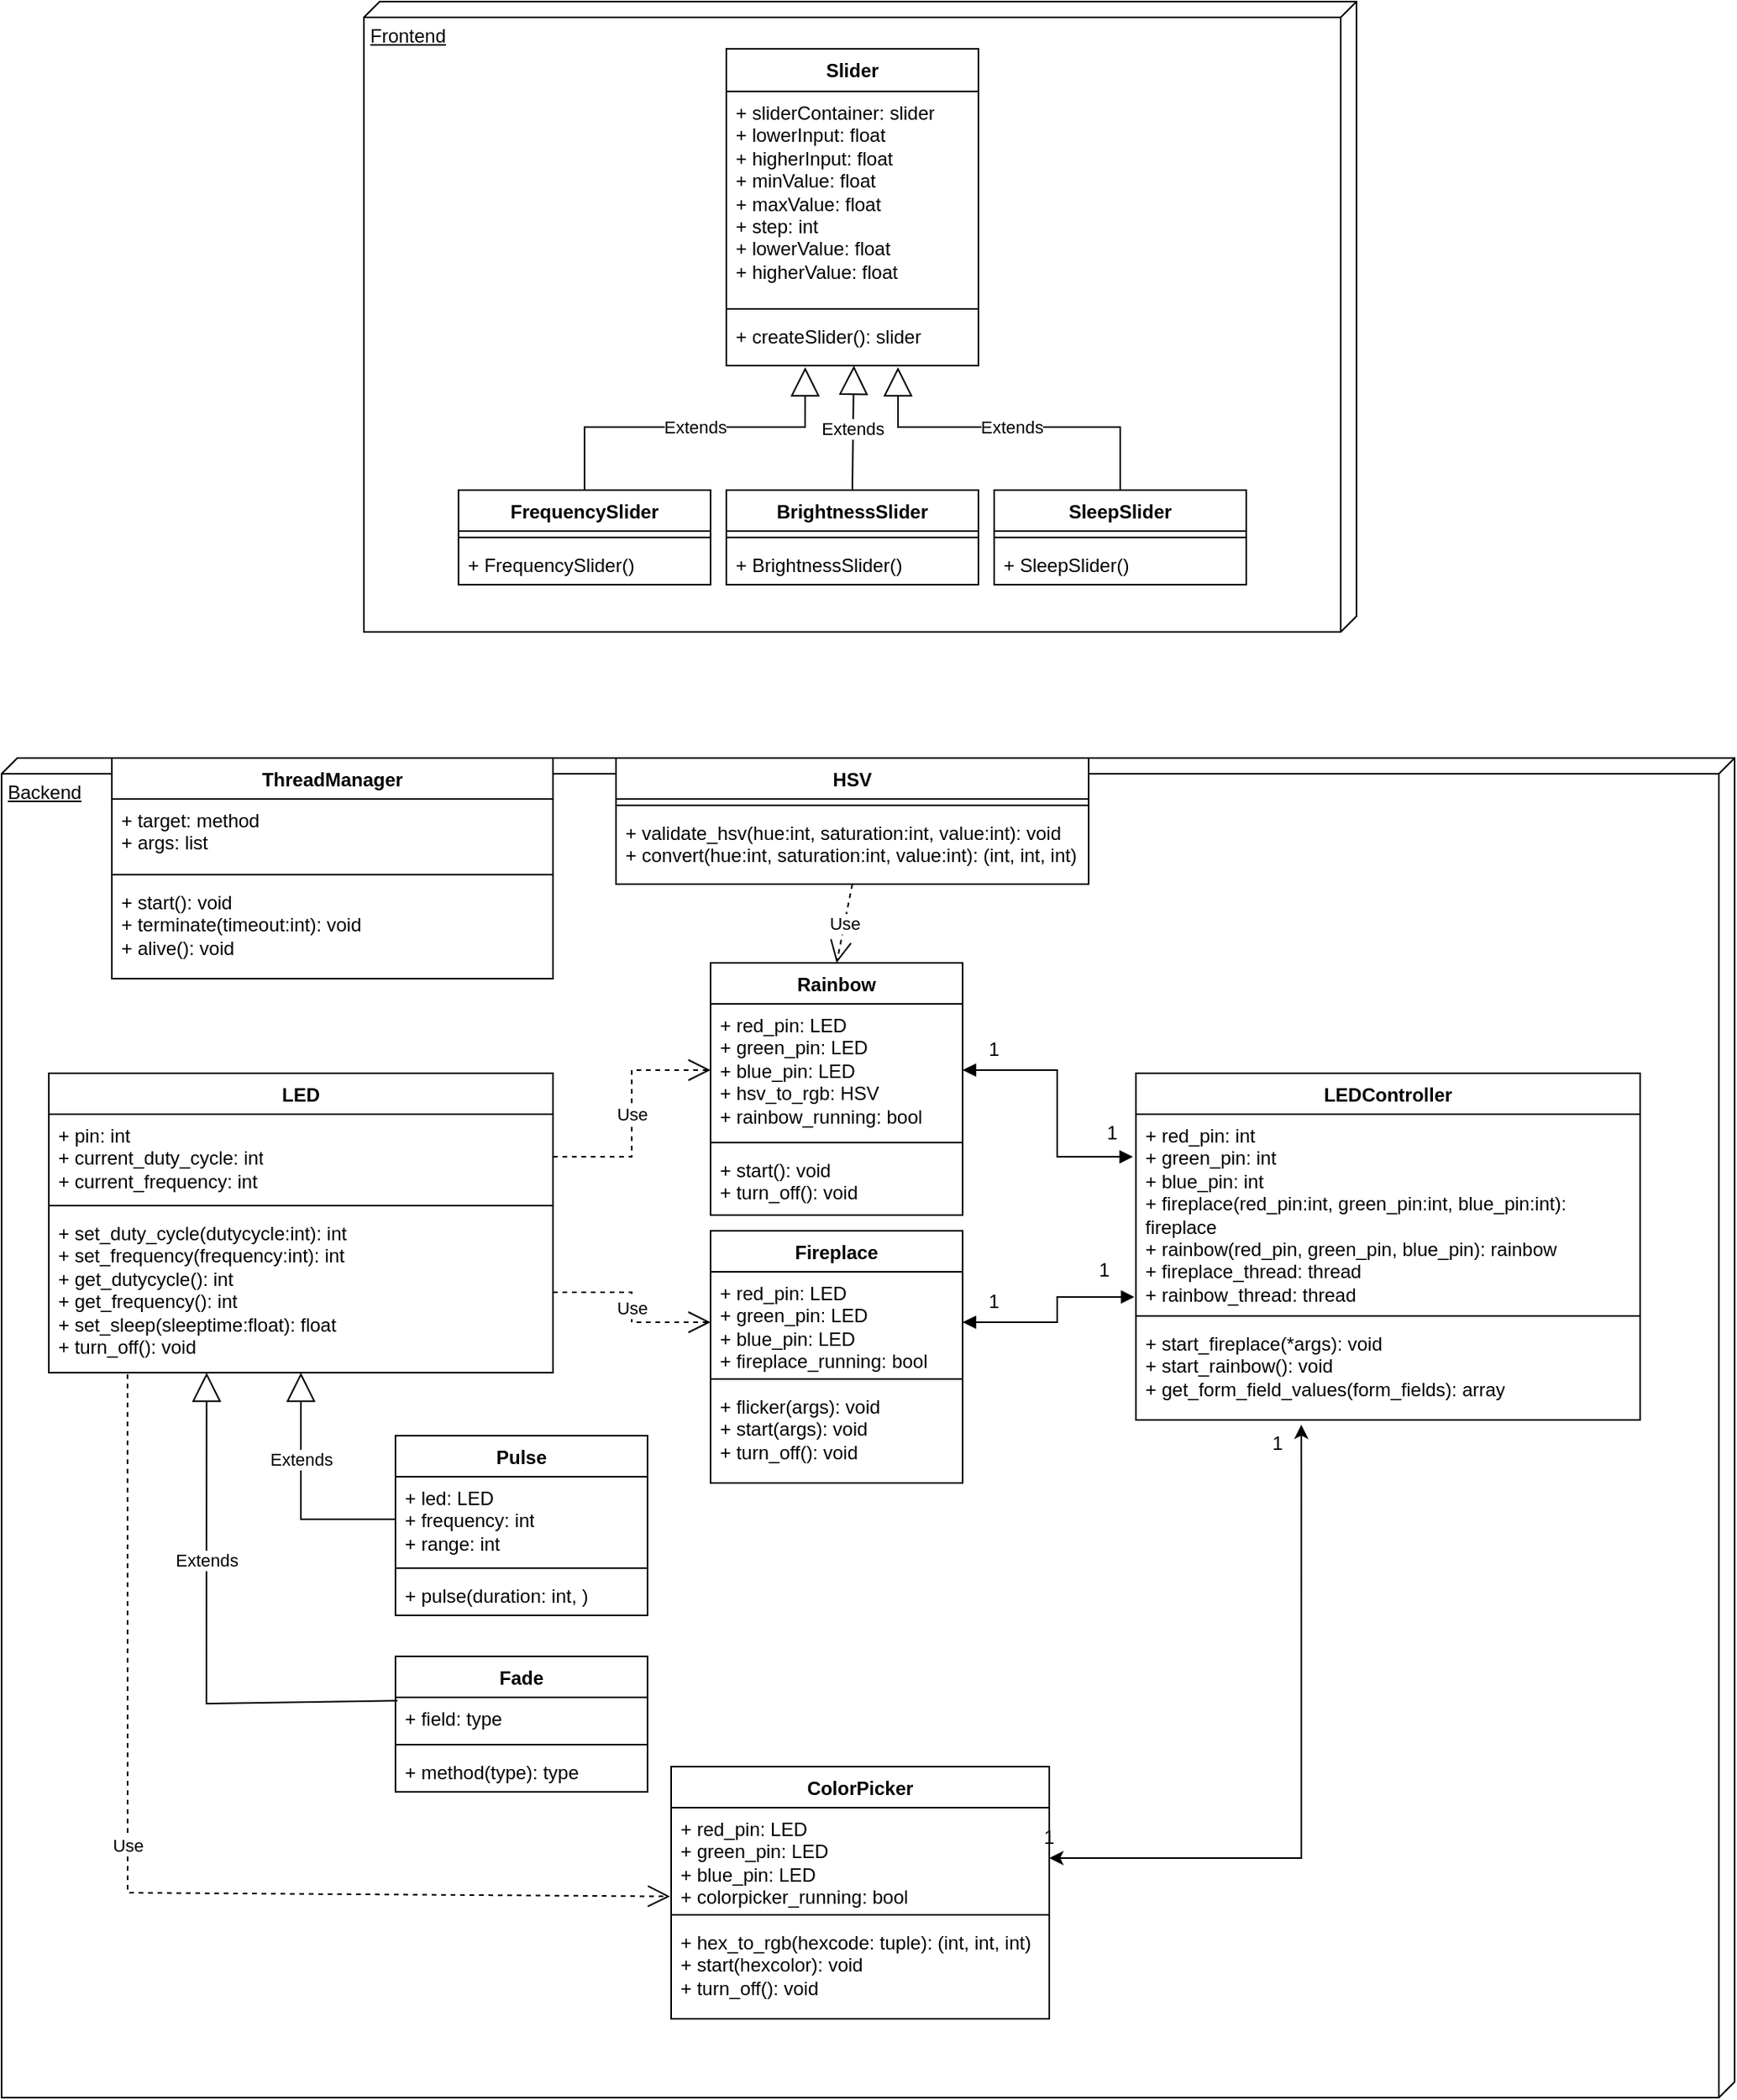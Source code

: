 <mxfile version="21.3.7" type="github">
  <diagram name="Page-1" id="8lPKrEU7bHMMSzuzVbtW">
    <mxGraphModel dx="2045" dy="637" grid="1" gridSize="10" guides="1" tooltips="1" connect="1" arrows="1" fold="1" page="1" pageScale="1" pageWidth="850" pageHeight="1100" math="0" shadow="0">
      <root>
        <mxCell id="0" />
        <mxCell id="1" parent="0" />
        <mxCell id="XjNMTQCaul1xZnKqR4yc-8" value="Frontend" style="verticalAlign=top;align=left;spacingTop=8;spacingLeft=2;spacingRight=12;shape=cube;size=10;direction=south;fontStyle=4;html=1;whiteSpace=wrap;" parent="1" vertex="1">
          <mxGeometry x="110" y="40" width="630" height="400" as="geometry" />
        </mxCell>
        <mxCell id="XjNMTQCaul1xZnKqR4yc-9" value="Backend" style="verticalAlign=top;align=left;spacingTop=8;spacingLeft=2;spacingRight=12;shape=cube;size=10;direction=south;fontStyle=4;html=1;whiteSpace=wrap;" parent="1" vertex="1">
          <mxGeometry x="-120" y="520" width="1100" height="850" as="geometry" />
        </mxCell>
        <mxCell id="XjNMTQCaul1xZnKqR4yc-4" value="Slider" style="swimlane;fontStyle=1;align=center;verticalAlign=top;childLayout=stackLayout;horizontal=1;startSize=27;horizontalStack=0;resizeParent=1;resizeParentMax=0;resizeLast=0;collapsible=1;marginBottom=0;whiteSpace=wrap;html=1;" parent="1" vertex="1">
          <mxGeometry x="340" y="70" width="160" height="201" as="geometry">
            <mxRectangle x="-160" y="460" width="70" height="30" as="alternateBounds" />
          </mxGeometry>
        </mxCell>
        <mxCell id="XjNMTQCaul1xZnKqR4yc-5" value="&lt;div&gt;+ sliderContainer: slider&lt;/div&gt;&lt;div&gt;+ lowerInput: float&lt;/div&gt;&lt;div&gt;+ higherInput: float&lt;/div&gt;&lt;div&gt;+ minValue: float&lt;/div&gt;&lt;div&gt;+ maxValue: float&lt;/div&gt;&lt;div&gt;+ step: int&lt;/div&gt;&lt;div&gt;+ lowerValue: float&lt;/div&gt;&lt;div&gt;+ higherValue: float&lt;br&gt;&lt;/div&gt;&lt;div&gt;&lt;br&gt;&lt;/div&gt;&lt;div&gt;&lt;br&gt; &lt;/div&gt;" style="text;strokeColor=none;fillColor=none;align=left;verticalAlign=top;spacingLeft=4;spacingRight=4;overflow=hidden;rotatable=0;points=[[0,0.5],[1,0.5]];portConstraint=eastwest;whiteSpace=wrap;html=1;" parent="XjNMTQCaul1xZnKqR4yc-4" vertex="1">
          <mxGeometry y="27" width="160" height="134" as="geometry" />
        </mxCell>
        <mxCell id="XjNMTQCaul1xZnKqR4yc-6" value="" style="line;strokeWidth=1;fillColor=none;align=left;verticalAlign=middle;spacingTop=-1;spacingLeft=3;spacingRight=3;rotatable=0;labelPosition=right;points=[];portConstraint=eastwest;strokeColor=inherit;" parent="XjNMTQCaul1xZnKqR4yc-4" vertex="1">
          <mxGeometry y="161" width="160" height="8" as="geometry" />
        </mxCell>
        <mxCell id="XjNMTQCaul1xZnKqR4yc-7" value="&lt;div&gt;+ createSlider(): slider&lt;/div&gt;" style="text;strokeColor=none;fillColor=none;align=left;verticalAlign=top;spacingLeft=4;spacingRight=4;overflow=hidden;rotatable=0;points=[[0,0.5],[1,0.5]];portConstraint=eastwest;whiteSpace=wrap;html=1;" parent="XjNMTQCaul1xZnKqR4yc-4" vertex="1">
          <mxGeometry y="169" width="160" height="32" as="geometry" />
        </mxCell>
        <mxCell id="XjNMTQCaul1xZnKqR4yc-26" value="Extends" style="endArrow=block;endSize=16;endFill=0;html=1;rounded=0;exitX=0.5;exitY=0;exitDx=0;exitDy=0;entryX=0.313;entryY=1.031;entryDx=0;entryDy=0;entryPerimeter=0;" parent="1" source="xdBbtKjgj54eUSS4mFcp-45" target="XjNMTQCaul1xZnKqR4yc-7" edge="1">
          <mxGeometry x="0.009" width="160" relative="1" as="geometry">
            <mxPoint x="230" y="340" as="sourcePoint" />
            <mxPoint x="370" y="310" as="targetPoint" />
            <Array as="points">
              <mxPoint x="250" y="310" />
              <mxPoint x="390" y="310" />
            </Array>
            <mxPoint as="offset" />
          </mxGeometry>
        </mxCell>
        <mxCell id="XjNMTQCaul1xZnKqR4yc-27" value="Extends" style="endArrow=block;endSize=16;endFill=0;html=1;rounded=0;exitX=0.5;exitY=0;exitDx=0;exitDy=0;entryX=0.506;entryY=1;entryDx=0;entryDy=0;entryPerimeter=0;" parent="1" source="xdBbtKjgj54eUSS4mFcp-41" target="XjNMTQCaul1xZnKqR4yc-7" edge="1">
          <mxGeometry width="160" relative="1" as="geometry">
            <mxPoint x="410" y="340" as="sourcePoint" />
            <mxPoint x="570" y="260" as="targetPoint" />
          </mxGeometry>
        </mxCell>
        <mxCell id="XjNMTQCaul1xZnKqR4yc-28" value="Extends" style="endArrow=block;endSize=16;endFill=0;html=1;rounded=0;exitX=0.5;exitY=0;exitDx=0;exitDy=0;entryX=0.681;entryY=1.031;entryDx=0;entryDy=0;entryPerimeter=0;" parent="1" source="xdBbtKjgj54eUSS4mFcp-54" target="XjNMTQCaul1xZnKqR4yc-7" edge="1">
          <mxGeometry width="160" relative="1" as="geometry">
            <mxPoint x="590" y="340" as="sourcePoint" />
            <mxPoint x="680" y="203" as="targetPoint" />
            <Array as="points">
              <mxPoint x="590" y="310" />
              <mxPoint x="520" y="310" />
              <mxPoint x="449" y="310" />
            </Array>
          </mxGeometry>
        </mxCell>
        <mxCell id="xdBbtKjgj54eUSS4mFcp-9" value="LEDController" style="swimlane;fontStyle=1;align=center;verticalAlign=top;childLayout=stackLayout;horizontal=1;startSize=26;horizontalStack=0;resizeParent=1;resizeParentMax=0;resizeLast=0;collapsible=1;marginBottom=0;whiteSpace=wrap;html=1;" parent="1" vertex="1">
          <mxGeometry x="600" y="720" width="320" height="220" as="geometry" />
        </mxCell>
        <mxCell id="xdBbtKjgj54eUSS4mFcp-10" value="&lt;div&gt;+ red_pin: int&lt;/div&gt;&lt;div&gt;+ green_pin: int&lt;/div&gt;&lt;div&gt;+ blue_pin: int&lt;/div&gt;&lt;div&gt;+ fireplace(red_pin:int, green_pin:int, blue_pin:int): fireplace&lt;/div&gt;&lt;div&gt;+ rainbow(red_pin, green_pin, blue_pin): rainbow&lt;/div&gt;&lt;div&gt;+ fireplace_thread: thread&lt;/div&gt;&lt;div&gt;+ rainbow_thread: thread&lt;/div&gt;" style="text;strokeColor=none;fillColor=none;align=left;verticalAlign=top;spacingLeft=4;spacingRight=4;overflow=hidden;rotatable=0;points=[[0,0.5],[1,0.5]];portConstraint=eastwest;whiteSpace=wrap;html=1;" parent="xdBbtKjgj54eUSS4mFcp-9" vertex="1">
          <mxGeometry y="26" width="320" height="124" as="geometry" />
        </mxCell>
        <mxCell id="xdBbtKjgj54eUSS4mFcp-11" value="" style="line;strokeWidth=1;fillColor=none;align=left;verticalAlign=middle;spacingTop=-1;spacingLeft=3;spacingRight=3;rotatable=0;labelPosition=right;points=[];portConstraint=eastwest;strokeColor=inherit;" parent="xdBbtKjgj54eUSS4mFcp-9" vertex="1">
          <mxGeometry y="150" width="320" height="8" as="geometry" />
        </mxCell>
        <mxCell id="xdBbtKjgj54eUSS4mFcp-12" value="&lt;div&gt;+ start_fireplace(*args): void&lt;/div&gt;&lt;div&gt;+ start_rainbow(): void&lt;/div&gt;&lt;div&gt;+ get_form_field_values(form_fields): array&lt;br&gt;&lt;/div&gt;" style="text;strokeColor=none;fillColor=none;align=left;verticalAlign=top;spacingLeft=4;spacingRight=4;overflow=hidden;rotatable=0;points=[[0,0.5],[1,0.5]];portConstraint=eastwest;whiteSpace=wrap;html=1;" parent="xdBbtKjgj54eUSS4mFcp-9" vertex="1">
          <mxGeometry y="158" width="320" height="62" as="geometry" />
        </mxCell>
        <mxCell id="xdBbtKjgj54eUSS4mFcp-13" value="Fireplace" style="swimlane;fontStyle=1;align=center;verticalAlign=top;childLayout=stackLayout;horizontal=1;startSize=26;horizontalStack=0;resizeParent=1;resizeParentMax=0;resizeLast=0;collapsible=1;marginBottom=0;whiteSpace=wrap;html=1;" parent="1" vertex="1">
          <mxGeometry x="330" y="820" width="160" height="160" as="geometry" />
        </mxCell>
        <mxCell id="xdBbtKjgj54eUSS4mFcp-14" value="&lt;div&gt;+ red_pin: LED&lt;/div&gt;&lt;div&gt;+ green_pin: LED&lt;/div&gt;&lt;div&gt;+ blue_pin: LED&lt;/div&gt;&lt;div&gt;+ fireplace_running: bool&lt;br&gt;&lt;/div&gt;" style="text;strokeColor=none;fillColor=none;align=left;verticalAlign=top;spacingLeft=4;spacingRight=4;overflow=hidden;rotatable=0;points=[[0,0.5],[1,0.5]];portConstraint=eastwest;whiteSpace=wrap;html=1;" parent="xdBbtKjgj54eUSS4mFcp-13" vertex="1">
          <mxGeometry y="26" width="160" height="64" as="geometry" />
        </mxCell>
        <mxCell id="xdBbtKjgj54eUSS4mFcp-15" value="" style="line;strokeWidth=1;fillColor=none;align=left;verticalAlign=middle;spacingTop=-1;spacingLeft=3;spacingRight=3;rotatable=0;labelPosition=right;points=[];portConstraint=eastwest;strokeColor=inherit;" parent="xdBbtKjgj54eUSS4mFcp-13" vertex="1">
          <mxGeometry y="90" width="160" height="8" as="geometry" />
        </mxCell>
        <mxCell id="xdBbtKjgj54eUSS4mFcp-16" value="&lt;div&gt;+ flicker(args): void&lt;/div&gt;&lt;div&gt;+ start(args): void&lt;/div&gt;&lt;div&gt;+ turn_off(): void&lt;br&gt;&lt;/div&gt;&lt;div&gt;&lt;br&gt;&lt;/div&gt;" style="text;strokeColor=none;fillColor=none;align=left;verticalAlign=top;spacingLeft=4;spacingRight=4;overflow=hidden;rotatable=0;points=[[0,0.5],[1,0.5]];portConstraint=eastwest;whiteSpace=wrap;html=1;" parent="xdBbtKjgj54eUSS4mFcp-13" vertex="1">
          <mxGeometry y="98" width="160" height="62" as="geometry" />
        </mxCell>
        <mxCell id="xdBbtKjgj54eUSS4mFcp-21" value="HSV" style="swimlane;fontStyle=1;align=center;verticalAlign=top;childLayout=stackLayout;horizontal=1;startSize=26;horizontalStack=0;resizeParent=1;resizeParentMax=0;resizeLast=0;collapsible=1;marginBottom=0;whiteSpace=wrap;html=1;" parent="1" vertex="1">
          <mxGeometry x="270" y="520" width="300" height="80" as="geometry" />
        </mxCell>
        <mxCell id="xdBbtKjgj54eUSS4mFcp-23" value="" style="line;strokeWidth=1;fillColor=none;align=left;verticalAlign=middle;spacingTop=-1;spacingLeft=3;spacingRight=3;rotatable=0;labelPosition=right;points=[];portConstraint=eastwest;strokeColor=inherit;" parent="xdBbtKjgj54eUSS4mFcp-21" vertex="1">
          <mxGeometry y="26" width="300" height="8" as="geometry" />
        </mxCell>
        <mxCell id="xdBbtKjgj54eUSS4mFcp-24" value="&lt;div&gt;+ validate_hsv(hue:int, saturation:int, value:int): void&lt;/div&gt;&lt;div&gt;+ convert(hue:int, saturation:int, value:int): (int, int, int)&lt;br&gt;&lt;/div&gt;" style="text;strokeColor=none;fillColor=none;align=left;verticalAlign=top;spacingLeft=4;spacingRight=4;overflow=hidden;rotatable=0;points=[[0,0.5],[1,0.5]];portConstraint=eastwest;whiteSpace=wrap;html=1;" parent="xdBbtKjgj54eUSS4mFcp-21" vertex="1">
          <mxGeometry y="34" width="300" height="46" as="geometry" />
        </mxCell>
        <mxCell id="xdBbtKjgj54eUSS4mFcp-25" value="LED" style="swimlane;fontStyle=1;align=center;verticalAlign=top;childLayout=stackLayout;horizontal=1;startSize=26;horizontalStack=0;resizeParent=1;resizeParentMax=0;resizeLast=0;collapsible=1;marginBottom=0;whiteSpace=wrap;html=1;" parent="1" vertex="1">
          <mxGeometry x="-90" y="720" width="320" height="190" as="geometry" />
        </mxCell>
        <mxCell id="xdBbtKjgj54eUSS4mFcp-26" value="&lt;div&gt;+ pin: int&lt;/div&gt;&lt;div&gt;+ current_duty_cycle: int&lt;/div&gt;&lt;div&gt;+ current_frequency: int&lt;br&gt;&lt;/div&gt;" style="text;strokeColor=none;fillColor=none;align=left;verticalAlign=top;spacingLeft=4;spacingRight=4;overflow=hidden;rotatable=0;points=[[0,0.5],[1,0.5]];portConstraint=eastwest;whiteSpace=wrap;html=1;" parent="xdBbtKjgj54eUSS4mFcp-25" vertex="1">
          <mxGeometry y="26" width="320" height="54" as="geometry" />
        </mxCell>
        <mxCell id="xdBbtKjgj54eUSS4mFcp-27" value="" style="line;strokeWidth=1;fillColor=none;align=left;verticalAlign=middle;spacingTop=-1;spacingLeft=3;spacingRight=3;rotatable=0;labelPosition=right;points=[];portConstraint=eastwest;strokeColor=inherit;" parent="xdBbtKjgj54eUSS4mFcp-25" vertex="1">
          <mxGeometry y="80" width="320" height="8" as="geometry" />
        </mxCell>
        <mxCell id="xdBbtKjgj54eUSS4mFcp-28" value="&lt;div&gt;+ set_duty_cycle(dutycycle:int): int&lt;/div&gt;&lt;div&gt;+ set_frequency(frequency:int): int&lt;/div&gt;&lt;div&gt;+ get_dutycycle(): int&lt;/div&gt;&lt;div&gt;+ get_frequency(): int&lt;/div&gt;&lt;div&gt;+ set_sleep(sleeptime:float): float&lt;/div&gt;&lt;div&gt;+ turn_off(): void&lt;br&gt;&lt;/div&gt;" style="text;strokeColor=none;fillColor=none;align=left;verticalAlign=top;spacingLeft=4;spacingRight=4;overflow=hidden;rotatable=0;points=[[0,0.5],[1,0.5]];portConstraint=eastwest;whiteSpace=wrap;html=1;" parent="xdBbtKjgj54eUSS4mFcp-25" vertex="1">
          <mxGeometry y="88" width="320" height="102" as="geometry" />
        </mxCell>
        <mxCell id="xdBbtKjgj54eUSS4mFcp-29" value="ThreadManager" style="swimlane;fontStyle=1;align=center;verticalAlign=top;childLayout=stackLayout;horizontal=1;startSize=26;horizontalStack=0;resizeParent=1;resizeParentMax=0;resizeLast=0;collapsible=1;marginBottom=0;whiteSpace=wrap;html=1;" parent="1" vertex="1">
          <mxGeometry x="-50" y="520" width="280" height="140" as="geometry" />
        </mxCell>
        <mxCell id="xdBbtKjgj54eUSS4mFcp-30" value="&lt;div&gt;+ target: method&lt;/div&gt;&lt;div&gt;+ args: list&lt;br&gt;&lt;/div&gt;" style="text;strokeColor=none;fillColor=none;align=left;verticalAlign=top;spacingLeft=4;spacingRight=4;overflow=hidden;rotatable=0;points=[[0,0.5],[1,0.5]];portConstraint=eastwest;whiteSpace=wrap;html=1;" parent="xdBbtKjgj54eUSS4mFcp-29" vertex="1">
          <mxGeometry y="26" width="280" height="44" as="geometry" />
        </mxCell>
        <mxCell id="xdBbtKjgj54eUSS4mFcp-31" value="" style="line;strokeWidth=1;fillColor=none;align=left;verticalAlign=middle;spacingTop=-1;spacingLeft=3;spacingRight=3;rotatable=0;labelPosition=right;points=[];portConstraint=eastwest;strokeColor=inherit;" parent="xdBbtKjgj54eUSS4mFcp-29" vertex="1">
          <mxGeometry y="70" width="280" height="8" as="geometry" />
        </mxCell>
        <mxCell id="xdBbtKjgj54eUSS4mFcp-32" value="&lt;div&gt;+ start(): void&lt;/div&gt;&lt;div&gt;+ terminate(timeout:int): void&lt;/div&gt;&lt;div&gt;+ alive(): void&lt;br&gt;&lt;/div&gt;" style="text;strokeColor=none;fillColor=none;align=left;verticalAlign=top;spacingLeft=4;spacingRight=4;overflow=hidden;rotatable=0;points=[[0,0.5],[1,0.5]];portConstraint=eastwest;whiteSpace=wrap;html=1;" parent="xdBbtKjgj54eUSS4mFcp-29" vertex="1">
          <mxGeometry y="78" width="280" height="62" as="geometry" />
        </mxCell>
        <mxCell id="xdBbtKjgj54eUSS4mFcp-33" value="Rainbow" style="swimlane;fontStyle=1;align=center;verticalAlign=top;childLayout=stackLayout;horizontal=1;startSize=26;horizontalStack=0;resizeParent=1;resizeParentMax=0;resizeLast=0;collapsible=1;marginBottom=0;whiteSpace=wrap;html=1;" parent="1" vertex="1">
          <mxGeometry x="330" y="650" width="160" height="160" as="geometry" />
        </mxCell>
        <mxCell id="xdBbtKjgj54eUSS4mFcp-34" value="&lt;div&gt;+ red_pin: LED&lt;/div&gt;&lt;div&gt;+ green_pin: LED&lt;/div&gt;&lt;div&gt;+ blue_pin: LED&lt;/div&gt;&lt;div&gt;+ hsv_to_rgb: HSV&lt;/div&gt;&lt;div&gt;+ rainbow_running: bool&lt;br&gt;&lt;/div&gt;" style="text;strokeColor=none;fillColor=none;align=left;verticalAlign=top;spacingLeft=4;spacingRight=4;overflow=hidden;rotatable=0;points=[[0,0.5],[1,0.5]];portConstraint=eastwest;whiteSpace=wrap;html=1;" parent="xdBbtKjgj54eUSS4mFcp-33" vertex="1">
          <mxGeometry y="26" width="160" height="84" as="geometry" />
        </mxCell>
        <mxCell id="xdBbtKjgj54eUSS4mFcp-35" value="" style="line;strokeWidth=1;fillColor=none;align=left;verticalAlign=middle;spacingTop=-1;spacingLeft=3;spacingRight=3;rotatable=0;labelPosition=right;points=[];portConstraint=eastwest;strokeColor=inherit;" parent="xdBbtKjgj54eUSS4mFcp-33" vertex="1">
          <mxGeometry y="110" width="160" height="8" as="geometry" />
        </mxCell>
        <mxCell id="xdBbtKjgj54eUSS4mFcp-36" value="&lt;div&gt;+ start(): void&lt;/div&gt;&lt;div&gt;+ turn_off(): void&lt;br&gt;&lt;/div&gt;" style="text;strokeColor=none;fillColor=none;align=left;verticalAlign=top;spacingLeft=4;spacingRight=4;overflow=hidden;rotatable=0;points=[[0,0.5],[1,0.5]];portConstraint=eastwest;whiteSpace=wrap;html=1;" parent="xdBbtKjgj54eUSS4mFcp-33" vertex="1">
          <mxGeometry y="118" width="160" height="42" as="geometry" />
        </mxCell>
        <mxCell id="xdBbtKjgj54eUSS4mFcp-41" value="BrightnessSlider" style="swimlane;fontStyle=1;align=center;verticalAlign=top;childLayout=stackLayout;horizontal=1;startSize=26;horizontalStack=0;resizeParent=1;resizeParentMax=0;resizeLast=0;collapsible=1;marginBottom=0;whiteSpace=wrap;html=1;" parent="1" vertex="1">
          <mxGeometry x="340" y="350" width="160" height="60" as="geometry" />
        </mxCell>
        <mxCell id="xdBbtKjgj54eUSS4mFcp-43" value="" style="line;strokeWidth=1;fillColor=none;align=left;verticalAlign=middle;spacingTop=-1;spacingLeft=3;spacingRight=3;rotatable=0;labelPosition=right;points=[];portConstraint=eastwest;strokeColor=inherit;" parent="xdBbtKjgj54eUSS4mFcp-41" vertex="1">
          <mxGeometry y="26" width="160" height="8" as="geometry" />
        </mxCell>
        <mxCell id="xdBbtKjgj54eUSS4mFcp-44" value="+ BrightnessSlider()" style="text;strokeColor=none;fillColor=none;align=left;verticalAlign=top;spacingLeft=4;spacingRight=4;overflow=hidden;rotatable=0;points=[[0,0.5],[1,0.5]];portConstraint=eastwest;whiteSpace=wrap;html=1;" parent="xdBbtKjgj54eUSS4mFcp-41" vertex="1">
          <mxGeometry y="34" width="160" height="26" as="geometry" />
        </mxCell>
        <mxCell id="xdBbtKjgj54eUSS4mFcp-45" value="FrequencySlider" style="swimlane;fontStyle=1;align=center;verticalAlign=top;childLayout=stackLayout;horizontal=1;startSize=26;horizontalStack=0;resizeParent=1;resizeParentMax=0;resizeLast=0;collapsible=1;marginBottom=0;whiteSpace=wrap;html=1;" parent="1" vertex="1">
          <mxGeometry x="170" y="350" width="160" height="60" as="geometry" />
        </mxCell>
        <mxCell id="xdBbtKjgj54eUSS4mFcp-46" value="" style="line;strokeWidth=1;fillColor=none;align=left;verticalAlign=middle;spacingTop=-1;spacingLeft=3;spacingRight=3;rotatable=0;labelPosition=right;points=[];portConstraint=eastwest;strokeColor=inherit;" parent="xdBbtKjgj54eUSS4mFcp-45" vertex="1">
          <mxGeometry y="26" width="160" height="8" as="geometry" />
        </mxCell>
        <mxCell id="xdBbtKjgj54eUSS4mFcp-47" value="+ FrequencySlider()" style="text;strokeColor=none;fillColor=none;align=left;verticalAlign=top;spacingLeft=4;spacingRight=4;overflow=hidden;rotatable=0;points=[[0,0.5],[1,0.5]];portConstraint=eastwest;whiteSpace=wrap;html=1;" parent="xdBbtKjgj54eUSS4mFcp-45" vertex="1">
          <mxGeometry y="34" width="160" height="26" as="geometry" />
        </mxCell>
        <mxCell id="xdBbtKjgj54eUSS4mFcp-54" value="SleepSlider" style="swimlane;fontStyle=1;align=center;verticalAlign=top;childLayout=stackLayout;horizontal=1;startSize=26;horizontalStack=0;resizeParent=1;resizeParentMax=0;resizeLast=0;collapsible=1;marginBottom=0;whiteSpace=wrap;html=1;" parent="1" vertex="1">
          <mxGeometry x="510" y="350" width="160" height="60" as="geometry" />
        </mxCell>
        <mxCell id="xdBbtKjgj54eUSS4mFcp-56" value="" style="line;strokeWidth=1;fillColor=none;align=left;verticalAlign=middle;spacingTop=-1;spacingLeft=3;spacingRight=3;rotatable=0;labelPosition=right;points=[];portConstraint=eastwest;strokeColor=inherit;" parent="xdBbtKjgj54eUSS4mFcp-54" vertex="1">
          <mxGeometry y="26" width="160" height="8" as="geometry" />
        </mxCell>
        <mxCell id="xdBbtKjgj54eUSS4mFcp-57" value="+ SleepSlider()" style="text;strokeColor=none;fillColor=none;align=left;verticalAlign=top;spacingLeft=4;spacingRight=4;overflow=hidden;rotatable=0;points=[[0,0.5],[1,0.5]];portConstraint=eastwest;whiteSpace=wrap;html=1;" parent="xdBbtKjgj54eUSS4mFcp-54" vertex="1">
          <mxGeometry y="34" width="160" height="26" as="geometry" />
        </mxCell>
        <mxCell id="xdBbtKjgj54eUSS4mFcp-66" value="Use" style="endArrow=open;endSize=12;dashed=1;html=1;rounded=0;exitX=0.5;exitY=1;exitDx=0;exitDy=0;entryX=0.5;entryY=0;entryDx=0;entryDy=0;" parent="1" source="xdBbtKjgj54eUSS4mFcp-21" target="xdBbtKjgj54eUSS4mFcp-33" edge="1">
          <mxGeometry width="160" relative="1" as="geometry">
            <mxPoint x="280" y="660" as="sourcePoint" />
            <mxPoint x="440" y="660" as="targetPoint" />
          </mxGeometry>
        </mxCell>
        <mxCell id="xdBbtKjgj54eUSS4mFcp-67" value="Use" style="endArrow=open;endSize=12;dashed=1;html=1;rounded=0;exitX=1;exitY=0.5;exitDx=0;exitDy=0;entryX=0;entryY=0.5;entryDx=0;entryDy=0;" parent="1" source="xdBbtKjgj54eUSS4mFcp-26" target="xdBbtKjgj54eUSS4mFcp-34" edge="1">
          <mxGeometry width="160" relative="1" as="geometry">
            <mxPoint x="270" y="753" as="sourcePoint" />
            <mxPoint x="75" y="760" as="targetPoint" />
            <Array as="points">
              <mxPoint x="280" y="773" />
              <mxPoint x="280" y="718" />
            </Array>
          </mxGeometry>
        </mxCell>
        <mxCell id="xdBbtKjgj54eUSS4mFcp-68" value="Use" style="endArrow=open;endSize=12;dashed=1;html=1;rounded=0;exitX=1;exitY=0.5;exitDx=0;exitDy=0;entryX=0;entryY=0.5;entryDx=0;entryDy=0;" parent="1" source="xdBbtKjgj54eUSS4mFcp-28" target="xdBbtKjgj54eUSS4mFcp-14" edge="1">
          <mxGeometry width="160" relative="1" as="geometry">
            <mxPoint x="270" y="839" as="sourcePoint" />
            <mxPoint x="340" y="768" as="targetPoint" />
            <Array as="points">
              <mxPoint x="280" y="859" />
              <mxPoint x="280" y="878" />
              <mxPoint x="310" y="878" />
            </Array>
          </mxGeometry>
        </mxCell>
        <mxCell id="xdBbtKjgj54eUSS4mFcp-70" value="" style="endArrow=block;startArrow=block;endFill=1;startFill=1;html=1;rounded=0;entryX=-0.006;entryY=0.218;entryDx=0;entryDy=0;entryPerimeter=0;exitX=1;exitY=0.5;exitDx=0;exitDy=0;" parent="1" source="xdBbtKjgj54eUSS4mFcp-34" target="xdBbtKjgj54eUSS4mFcp-10" edge="1">
          <mxGeometry width="160" relative="1" as="geometry">
            <mxPoint x="450" y="740" as="sourcePoint" />
            <mxPoint x="640" y="650" as="targetPoint" />
            <Array as="points">
              <mxPoint x="550" y="718" />
              <mxPoint x="550" y="773" />
            </Array>
          </mxGeometry>
        </mxCell>
        <mxCell id="xdBbtKjgj54eUSS4mFcp-71" value="" style="endArrow=block;startArrow=block;endFill=1;startFill=1;html=1;rounded=0;entryX=-0.003;entryY=0.935;entryDx=0;entryDy=0;entryPerimeter=0;exitX=1;exitY=0.5;exitDx=0;exitDy=0;" parent="1" source="xdBbtKjgj54eUSS4mFcp-14" target="xdBbtKjgj54eUSS4mFcp-10" edge="1">
          <mxGeometry width="160" relative="1" as="geometry">
            <mxPoint x="460" y="890" as="sourcePoint" />
            <mxPoint x="598" y="923" as="targetPoint" />
            <Array as="points">
              <mxPoint x="550" y="878" />
              <mxPoint x="550" y="862" />
            </Array>
          </mxGeometry>
        </mxCell>
        <mxCell id="xdBbtKjgj54eUSS4mFcp-72" value="1" style="text;html=1;strokeColor=none;fillColor=none;align=center;verticalAlign=middle;whiteSpace=wrap;rounded=0;" parent="1" vertex="1">
          <mxGeometry x="480" y="690" width="60" height="30" as="geometry" />
        </mxCell>
        <mxCell id="xdBbtKjgj54eUSS4mFcp-73" value="1" style="text;html=1;strokeColor=none;fillColor=none;align=center;verticalAlign=middle;whiteSpace=wrap;rounded=0;" parent="1" vertex="1">
          <mxGeometry x="555" y="743" width="60" height="30" as="geometry" />
        </mxCell>
        <mxCell id="xdBbtKjgj54eUSS4mFcp-74" value="1" style="text;html=1;strokeColor=none;fillColor=none;align=center;verticalAlign=middle;whiteSpace=wrap;rounded=0;" parent="1" vertex="1">
          <mxGeometry x="480" y="850" width="60" height="30" as="geometry" />
        </mxCell>
        <mxCell id="xdBbtKjgj54eUSS4mFcp-75" value="1" style="text;html=1;strokeColor=none;fillColor=none;align=center;verticalAlign=middle;whiteSpace=wrap;rounded=0;" parent="1" vertex="1">
          <mxGeometry x="550" y="830" width="60" height="30" as="geometry" />
        </mxCell>
        <mxCell id="itjI0U0Z8RMoFl8-Y6xF-1" value="Pulse" style="swimlane;fontStyle=1;align=center;verticalAlign=top;childLayout=stackLayout;horizontal=1;startSize=26;horizontalStack=0;resizeParent=1;resizeParentMax=0;resizeLast=0;collapsible=1;marginBottom=0;whiteSpace=wrap;html=1;" parent="1" vertex="1">
          <mxGeometry x="130" y="950" width="160" height="114" as="geometry" />
        </mxCell>
        <mxCell id="itjI0U0Z8RMoFl8-Y6xF-2" value="&lt;div&gt;+ led: LED&lt;/div&gt;&lt;div&gt;+ frequency: int&lt;/div&gt;&lt;div&gt;+ range: int&lt;br&gt;&lt;/div&gt;" style="text;strokeColor=none;fillColor=none;align=left;verticalAlign=top;spacingLeft=4;spacingRight=4;overflow=hidden;rotatable=0;points=[[0,0.5],[1,0.5]];portConstraint=eastwest;whiteSpace=wrap;html=1;" parent="itjI0U0Z8RMoFl8-Y6xF-1" vertex="1">
          <mxGeometry y="26" width="160" height="54" as="geometry" />
        </mxCell>
        <mxCell id="itjI0U0Z8RMoFl8-Y6xF-3" value="" style="line;strokeWidth=1;fillColor=none;align=left;verticalAlign=middle;spacingTop=-1;spacingLeft=3;spacingRight=3;rotatable=0;labelPosition=right;points=[];portConstraint=eastwest;strokeColor=inherit;" parent="itjI0U0Z8RMoFl8-Y6xF-1" vertex="1">
          <mxGeometry y="80" width="160" height="8" as="geometry" />
        </mxCell>
        <mxCell id="itjI0U0Z8RMoFl8-Y6xF-4" value="+ pulse(duration: int, )" style="text;strokeColor=none;fillColor=none;align=left;verticalAlign=top;spacingLeft=4;spacingRight=4;overflow=hidden;rotatable=0;points=[[0,0.5],[1,0.5]];portConstraint=eastwest;whiteSpace=wrap;html=1;" parent="itjI0U0Z8RMoFl8-Y6xF-1" vertex="1">
          <mxGeometry y="88" width="160" height="26" as="geometry" />
        </mxCell>
        <mxCell id="itjI0U0Z8RMoFl8-Y6xF-5" value="Fade" style="swimlane;fontStyle=1;align=center;verticalAlign=top;childLayout=stackLayout;horizontal=1;startSize=26;horizontalStack=0;resizeParent=1;resizeParentMax=0;resizeLast=0;collapsible=1;marginBottom=0;whiteSpace=wrap;html=1;" parent="1" vertex="1">
          <mxGeometry x="130" y="1090" width="160" height="86" as="geometry" />
        </mxCell>
        <mxCell id="itjI0U0Z8RMoFl8-Y6xF-6" value="+ field: type" style="text;strokeColor=none;fillColor=none;align=left;verticalAlign=top;spacingLeft=4;spacingRight=4;overflow=hidden;rotatable=0;points=[[0,0.5],[1,0.5]];portConstraint=eastwest;whiteSpace=wrap;html=1;" parent="itjI0U0Z8RMoFl8-Y6xF-5" vertex="1">
          <mxGeometry y="26" width="160" height="26" as="geometry" />
        </mxCell>
        <mxCell id="itjI0U0Z8RMoFl8-Y6xF-7" value="" style="line;strokeWidth=1;fillColor=none;align=left;verticalAlign=middle;spacingTop=-1;spacingLeft=3;spacingRight=3;rotatable=0;labelPosition=right;points=[];portConstraint=eastwest;strokeColor=inherit;" parent="itjI0U0Z8RMoFl8-Y6xF-5" vertex="1">
          <mxGeometry y="52" width="160" height="8" as="geometry" />
        </mxCell>
        <mxCell id="itjI0U0Z8RMoFl8-Y6xF-8" value="+ method(type): type" style="text;strokeColor=none;fillColor=none;align=left;verticalAlign=top;spacingLeft=4;spacingRight=4;overflow=hidden;rotatable=0;points=[[0,0.5],[1,0.5]];portConstraint=eastwest;whiteSpace=wrap;html=1;" parent="itjI0U0Z8RMoFl8-Y6xF-5" vertex="1">
          <mxGeometry y="60" width="160" height="26" as="geometry" />
        </mxCell>
        <mxCell id="shz0pCkns4-Cvd55Sxsb-1" value="ColorPicker" style="swimlane;fontStyle=1;align=center;verticalAlign=top;childLayout=stackLayout;horizontal=1;startSize=26;horizontalStack=0;resizeParent=1;resizeParentMax=0;resizeLast=0;collapsible=1;marginBottom=0;whiteSpace=wrap;html=1;" vertex="1" parent="1">
          <mxGeometry x="305" y="1160" width="240" height="160" as="geometry" />
        </mxCell>
        <mxCell id="shz0pCkns4-Cvd55Sxsb-2" value="&lt;div&gt;+ red_pin: LED&lt;/div&gt;&lt;div&gt;+ green_pin: LED&lt;/div&gt;&lt;div&gt;+ blue_pin: LED&lt;/div&gt;&lt;div&gt;+ colorpicker_running: bool&lt;br&gt;&lt;/div&gt;" style="text;strokeColor=none;fillColor=none;align=left;verticalAlign=top;spacingLeft=4;spacingRight=4;overflow=hidden;rotatable=0;points=[[0,0.5],[1,0.5]];portConstraint=eastwest;whiteSpace=wrap;html=1;" vertex="1" parent="shz0pCkns4-Cvd55Sxsb-1">
          <mxGeometry y="26" width="240" height="64" as="geometry" />
        </mxCell>
        <mxCell id="shz0pCkns4-Cvd55Sxsb-3" value="" style="line;strokeWidth=1;fillColor=none;align=left;verticalAlign=middle;spacingTop=-1;spacingLeft=3;spacingRight=3;rotatable=0;labelPosition=right;points=[];portConstraint=eastwest;strokeColor=inherit;" vertex="1" parent="shz0pCkns4-Cvd55Sxsb-1">
          <mxGeometry y="90" width="240" height="8" as="geometry" />
        </mxCell>
        <mxCell id="shz0pCkns4-Cvd55Sxsb-4" value="&lt;div&gt;+ hex_to_rgb(hexcode: tuple): (int, int, int)&lt;br&gt;&lt;/div&gt;&lt;div&gt;+ start(hexcolor): void&lt;/div&gt;&lt;div&gt;+ turn_off(): void&lt;br&gt;&lt;/div&gt;&lt;div&gt;&lt;br&gt;&lt;/div&gt;" style="text;strokeColor=none;fillColor=none;align=left;verticalAlign=top;spacingLeft=4;spacingRight=4;overflow=hidden;rotatable=0;points=[[0,0.5],[1,0.5]];portConstraint=eastwest;whiteSpace=wrap;html=1;" vertex="1" parent="shz0pCkns4-Cvd55Sxsb-1">
          <mxGeometry y="98" width="240" height="62" as="geometry" />
        </mxCell>
        <mxCell id="shz0pCkns4-Cvd55Sxsb-6" value="" style="endArrow=classic;startArrow=classic;html=1;rounded=0;exitX=1;exitY=0.5;exitDx=0;exitDy=0;entryX=0.328;entryY=1.048;entryDx=0;entryDy=0;entryPerimeter=0;" edge="1" parent="1" source="shz0pCkns4-Cvd55Sxsb-2" target="xdBbtKjgj54eUSS4mFcp-12">
          <mxGeometry width="50" height="50" relative="1" as="geometry">
            <mxPoint x="590" y="1056" as="sourcePoint" />
            <mxPoint x="640" y="1006" as="targetPoint" />
            <Array as="points">
              <mxPoint x="705" y="1218" />
            </Array>
          </mxGeometry>
        </mxCell>
        <mxCell id="shz0pCkns4-Cvd55Sxsb-7" value="Use" style="endArrow=open;endSize=12;dashed=1;html=1;rounded=0;exitX=0.156;exitY=1.01;exitDx=0;exitDy=0;entryX=-0.003;entryY=0.88;entryDx=0;entryDy=0;exitPerimeter=0;entryPerimeter=0;" edge="1" parent="1" source="xdBbtKjgj54eUSS4mFcp-28" target="shz0pCkns4-Cvd55Sxsb-2">
          <mxGeometry x="-0.112" width="160" relative="1" as="geometry">
            <mxPoint x="50" y="1146" as="sourcePoint" />
            <mxPoint x="150" y="1165" as="targetPoint" />
            <Array as="points">
              <mxPoint x="-40" y="1240" />
            </Array>
            <mxPoint as="offset" />
          </mxGeometry>
        </mxCell>
        <mxCell id="shz0pCkns4-Cvd55Sxsb-8" value="1" style="text;html=1;strokeColor=none;fillColor=none;align=center;verticalAlign=middle;whiteSpace=wrap;rounded=0;" vertex="1" parent="1">
          <mxGeometry x="660" y="940" width="60" height="30" as="geometry" />
        </mxCell>
        <mxCell id="shz0pCkns4-Cvd55Sxsb-9" value="1" style="text;html=1;strokeColor=none;fillColor=none;align=center;verticalAlign=middle;whiteSpace=wrap;rounded=0;" vertex="1" parent="1">
          <mxGeometry x="515" y="1190" width="60" height="30" as="geometry" />
        </mxCell>
        <mxCell id="shz0pCkns4-Cvd55Sxsb-10" value="Extends" style="endArrow=block;endSize=16;endFill=0;html=1;rounded=0;exitX=0;exitY=0.5;exitDx=0;exitDy=0;" edge="1" parent="1" source="itjI0U0Z8RMoFl8-Y6xF-2" target="xdBbtKjgj54eUSS4mFcp-28">
          <mxGeometry x="0.281" width="160" relative="1" as="geometry">
            <mxPoint x="-40" y="1050" as="sourcePoint" />
            <mxPoint x="120" y="1050" as="targetPoint" />
            <Array as="points">
              <mxPoint x="70" y="1003" />
            </Array>
            <mxPoint as="offset" />
          </mxGeometry>
        </mxCell>
        <mxCell id="shz0pCkns4-Cvd55Sxsb-11" value="Extends" style="endArrow=block;endSize=16;endFill=0;html=1;rounded=0;exitX=0.008;exitY=0.084;exitDx=0;exitDy=0;exitPerimeter=0;entryX=0.313;entryY=1;entryDx=0;entryDy=0;entryPerimeter=0;" edge="1" parent="1" source="itjI0U0Z8RMoFl8-Y6xF-6" target="xdBbtKjgj54eUSS4mFcp-28">
          <mxGeometry x="0.281" width="160" relative="1" as="geometry">
            <mxPoint x="70" y="1079" as="sourcePoint" />
            <mxPoint x="10" y="1000" as="targetPoint" />
            <Array as="points">
              <mxPoint x="10" y="1120" />
            </Array>
            <mxPoint as="offset" />
          </mxGeometry>
        </mxCell>
      </root>
    </mxGraphModel>
  </diagram>
</mxfile>

